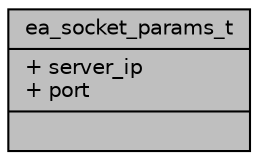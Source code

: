 digraph "ea_socket_params_t"
{
 // INTERACTIVE_SVG=YES
 // LATEX_PDF_SIZE
  bgcolor="transparent";
  edge [fontname="Helvetica",fontsize="10",labelfontname="Helvetica",labelfontsize="10"];
  node [fontname="Helvetica",fontsize="10",shape=record];
  Node1 [label="{ea_socket_params_t\n|+ server_ip\l+ port\l|}",height=0.2,width=0.4,color="black", fillcolor="grey75", style="filled", fontcolor="black",tooltip=" "];
}
